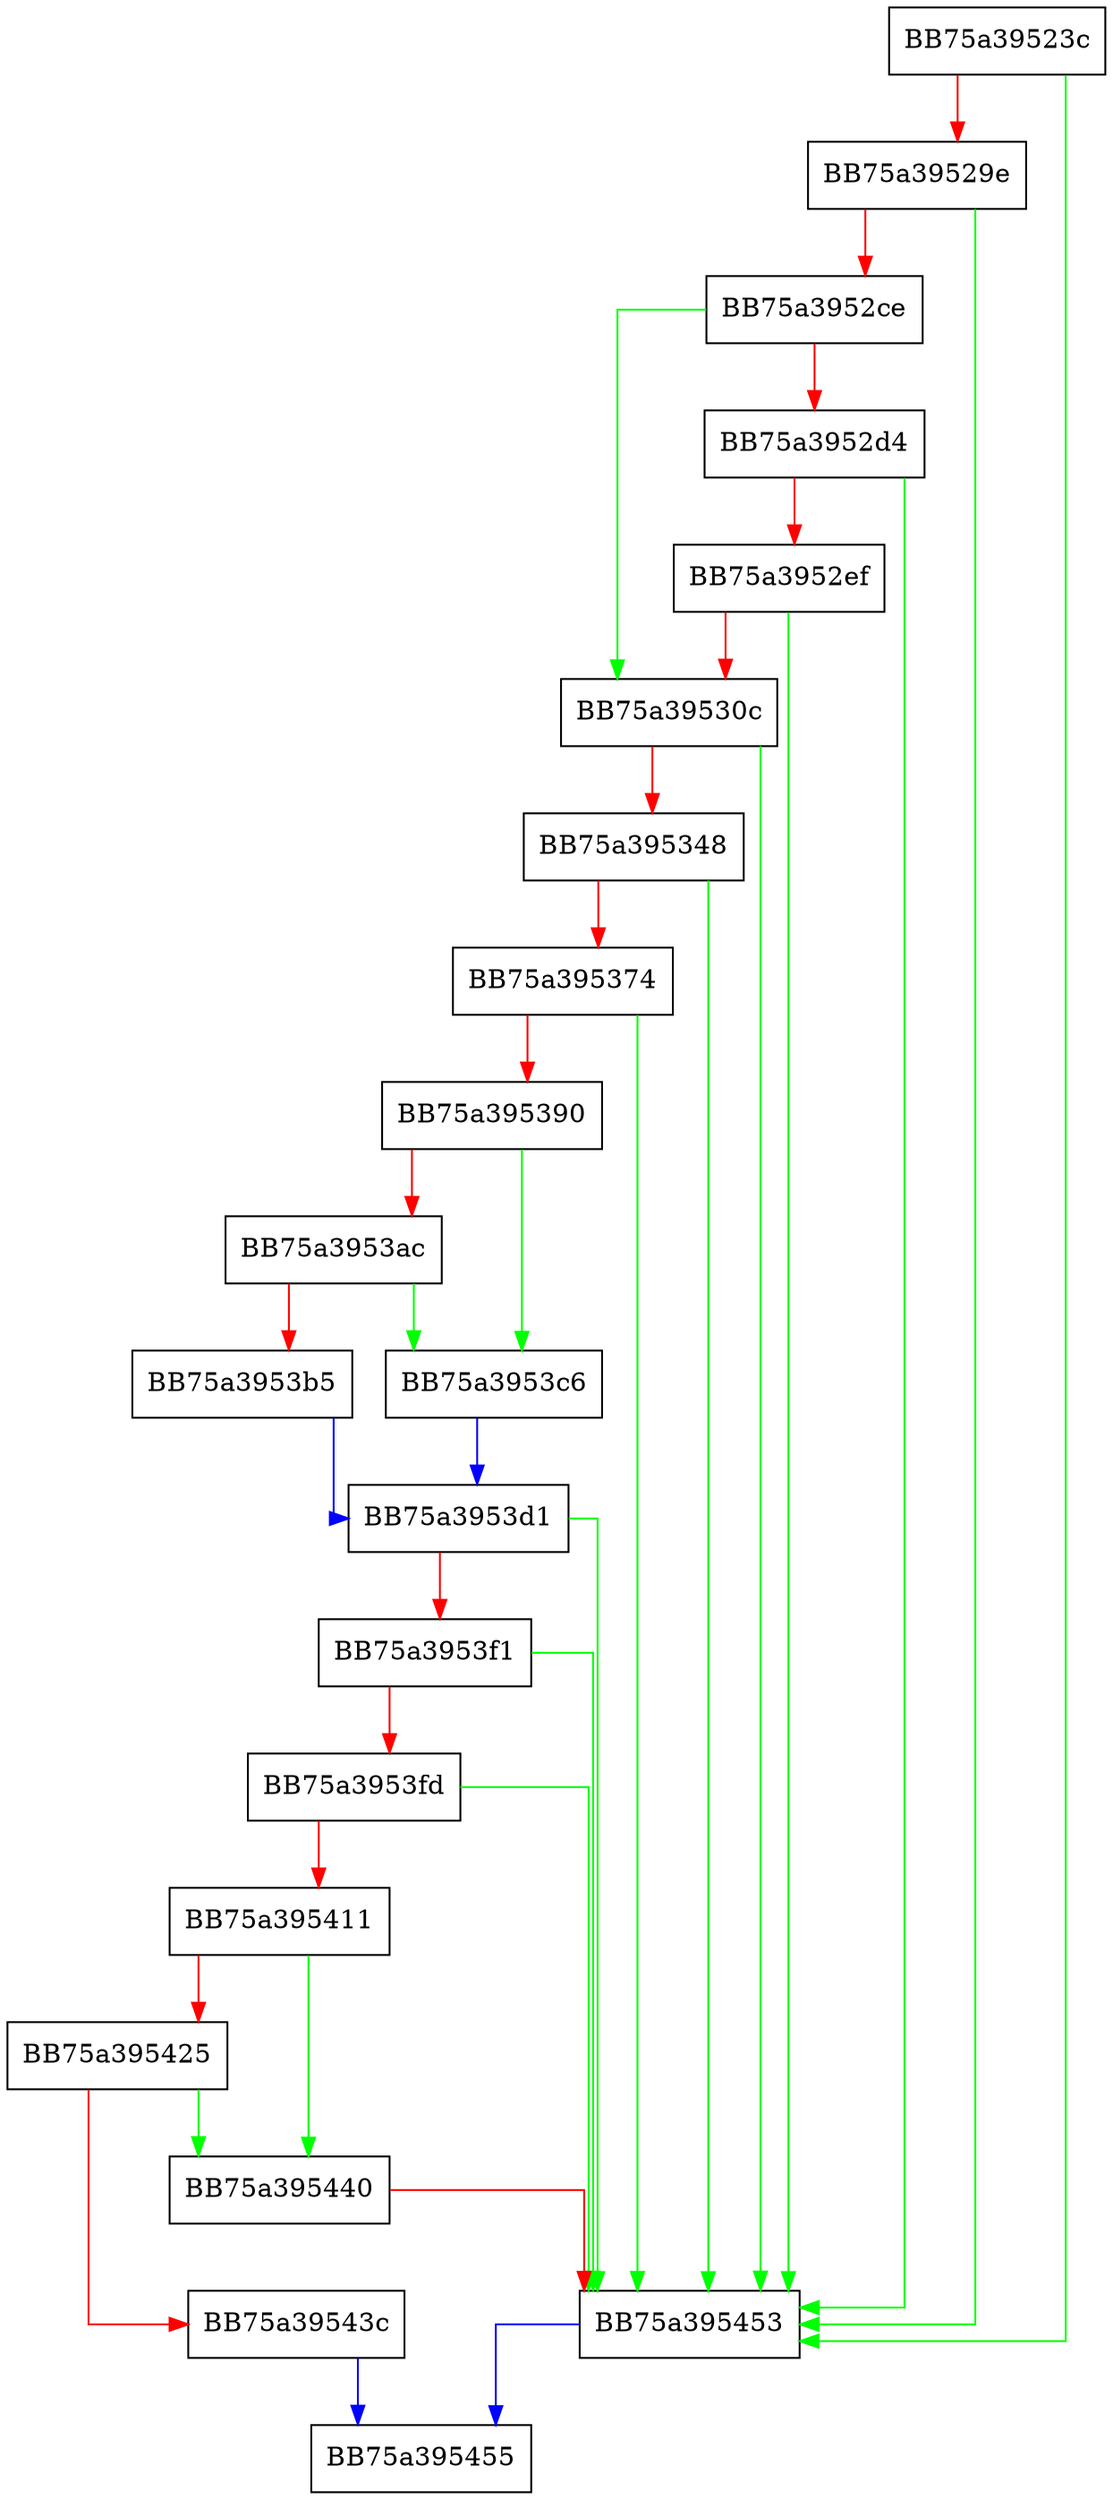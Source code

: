 digraph moveFile {
  node [shape="box"];
  graph [splines=ortho];
  BB75a39523c -> BB75a395453 [color="green"];
  BB75a39523c -> BB75a39529e [color="red"];
  BB75a39529e -> BB75a395453 [color="green"];
  BB75a39529e -> BB75a3952ce [color="red"];
  BB75a3952ce -> BB75a39530c [color="green"];
  BB75a3952ce -> BB75a3952d4 [color="red"];
  BB75a3952d4 -> BB75a395453 [color="green"];
  BB75a3952d4 -> BB75a3952ef [color="red"];
  BB75a3952ef -> BB75a395453 [color="green"];
  BB75a3952ef -> BB75a39530c [color="red"];
  BB75a39530c -> BB75a395453 [color="green"];
  BB75a39530c -> BB75a395348 [color="red"];
  BB75a395348 -> BB75a395453 [color="green"];
  BB75a395348 -> BB75a395374 [color="red"];
  BB75a395374 -> BB75a395453 [color="green"];
  BB75a395374 -> BB75a395390 [color="red"];
  BB75a395390 -> BB75a3953c6 [color="green"];
  BB75a395390 -> BB75a3953ac [color="red"];
  BB75a3953ac -> BB75a3953c6 [color="green"];
  BB75a3953ac -> BB75a3953b5 [color="red"];
  BB75a3953b5 -> BB75a3953d1 [color="blue"];
  BB75a3953c6 -> BB75a3953d1 [color="blue"];
  BB75a3953d1 -> BB75a395453 [color="green"];
  BB75a3953d1 -> BB75a3953f1 [color="red"];
  BB75a3953f1 -> BB75a395453 [color="green"];
  BB75a3953f1 -> BB75a3953fd [color="red"];
  BB75a3953fd -> BB75a395453 [color="green"];
  BB75a3953fd -> BB75a395411 [color="red"];
  BB75a395411 -> BB75a395440 [color="green"];
  BB75a395411 -> BB75a395425 [color="red"];
  BB75a395425 -> BB75a395440 [color="green"];
  BB75a395425 -> BB75a39543c [color="red"];
  BB75a39543c -> BB75a395455 [color="blue"];
  BB75a395440 -> BB75a395453 [color="red"];
  BB75a395453 -> BB75a395455 [color="blue"];
}